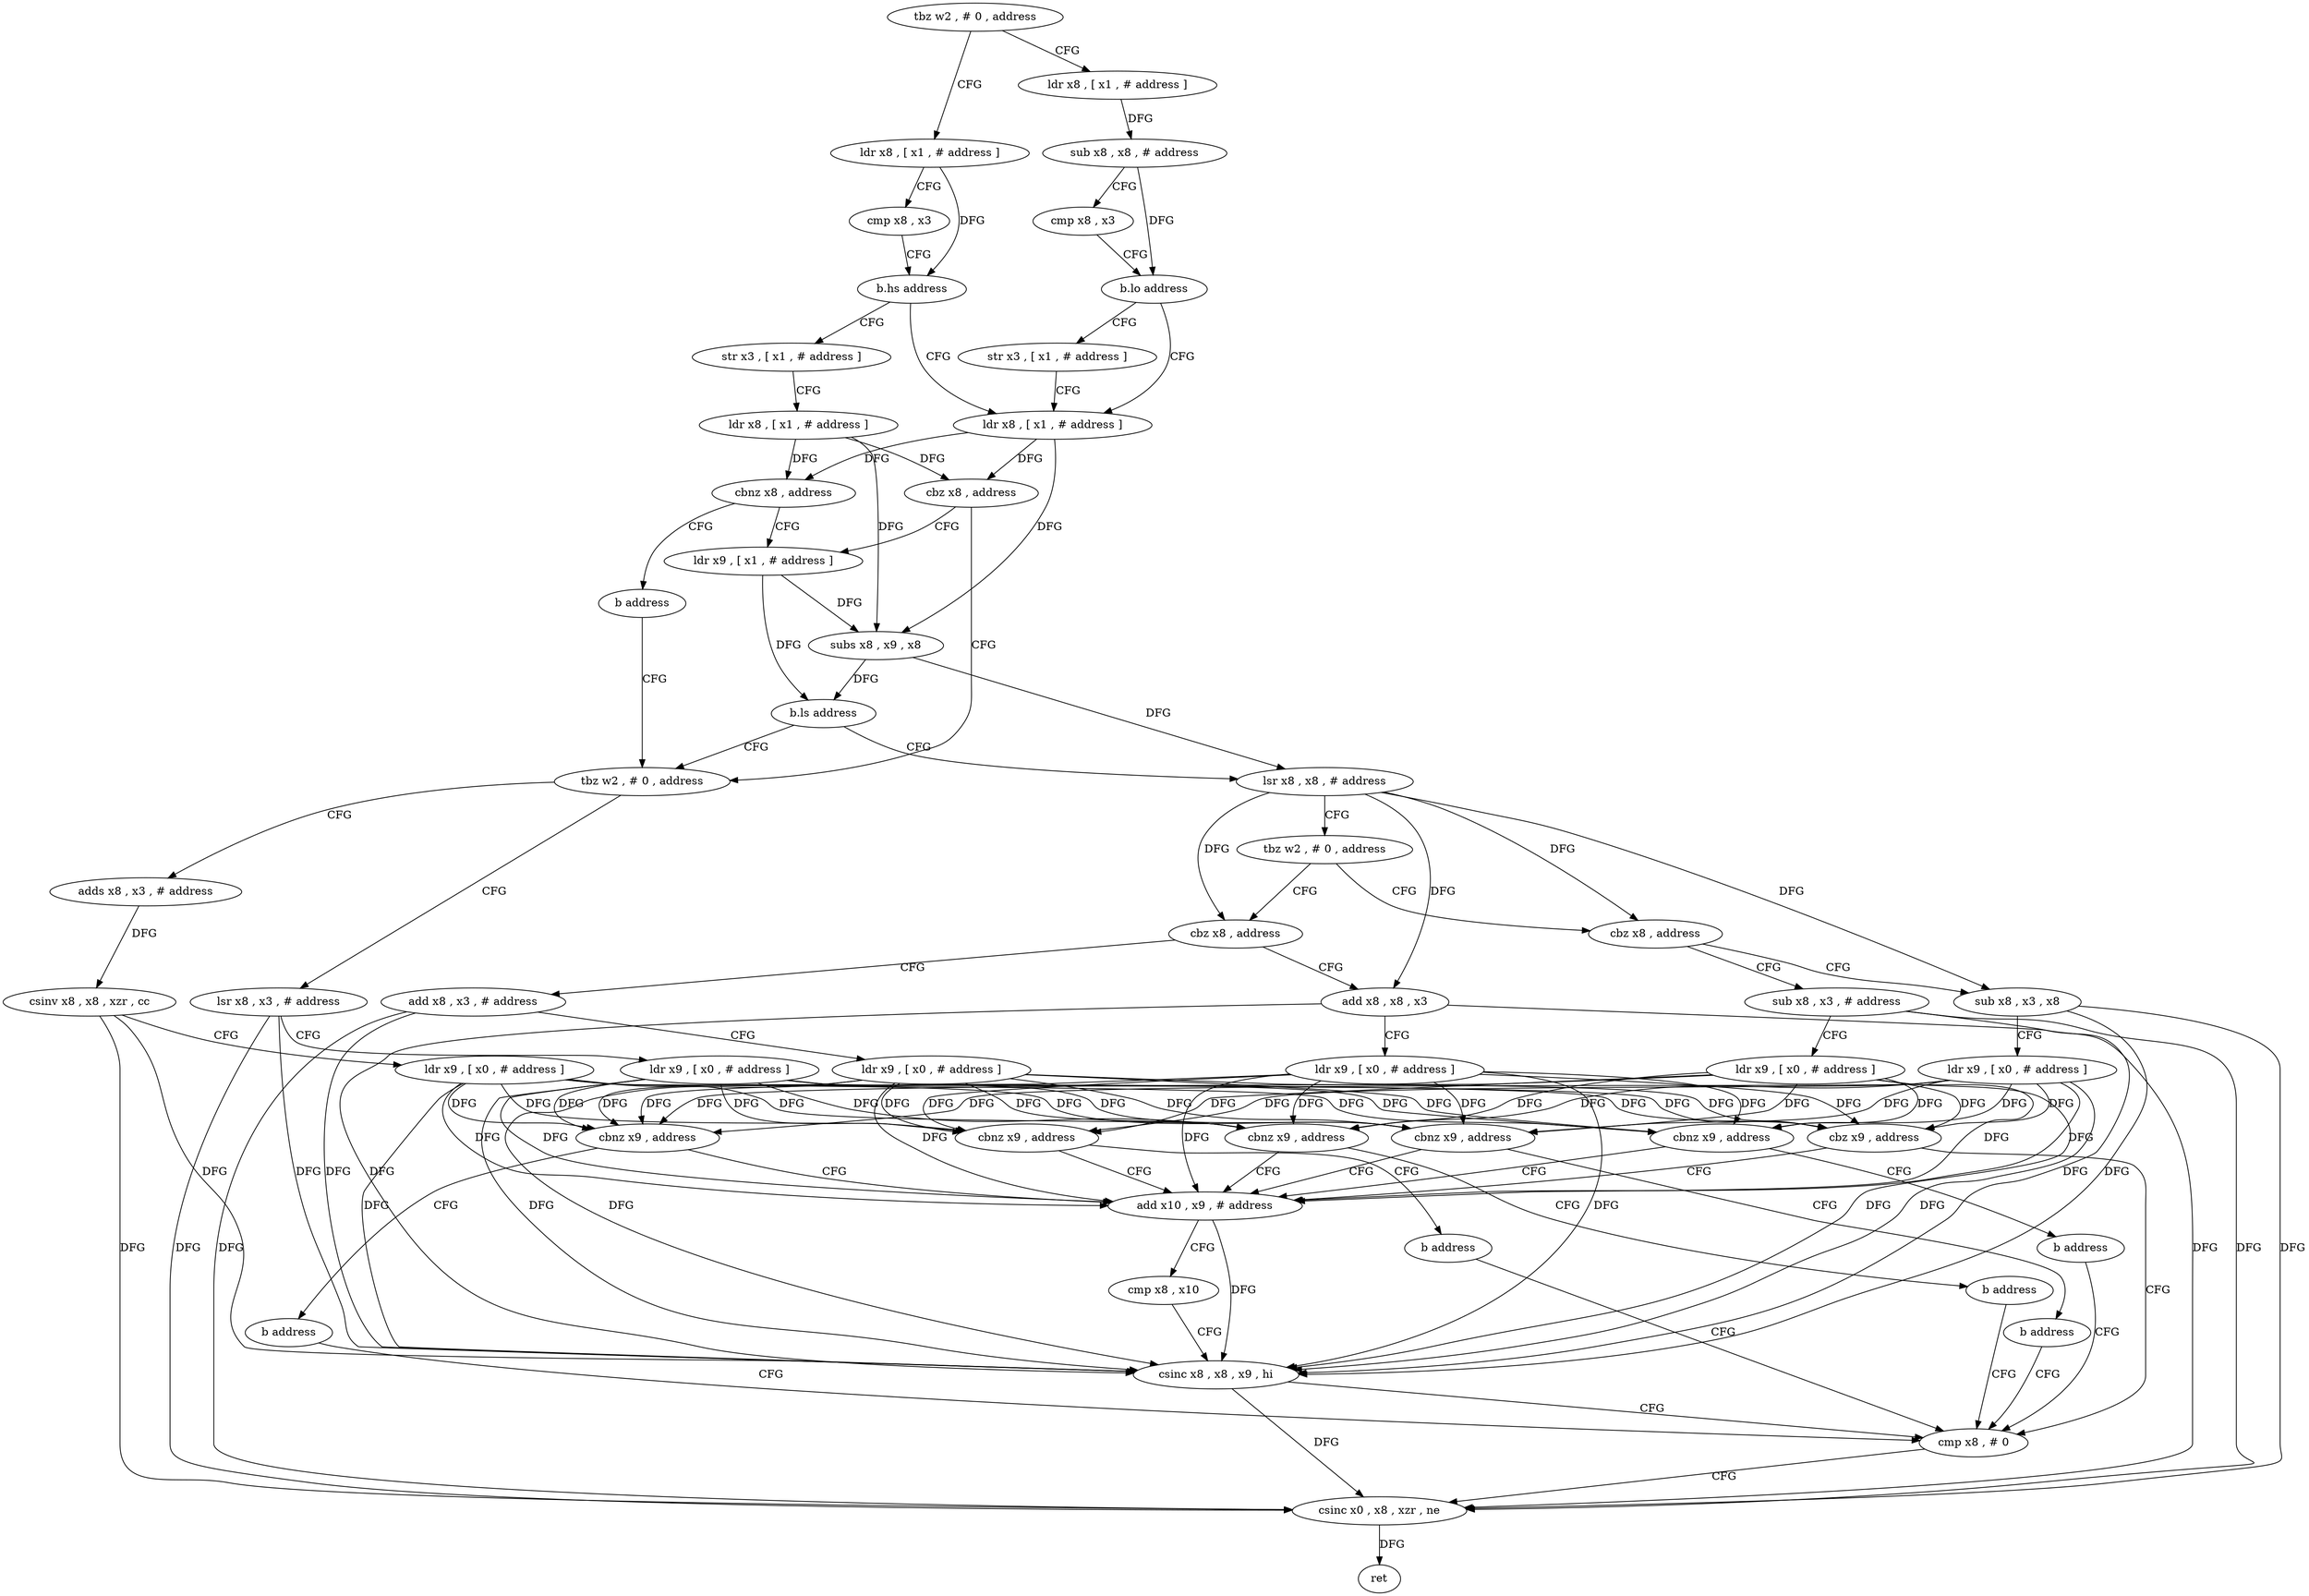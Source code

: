 digraph "func" {
"4257964" [label = "tbz w2 , # 0 , address" ]
"4257996" [label = "ldr x8 , [ x1 , # address ]" ]
"4257968" [label = "ldr x8 , [ x1 , # address ]" ]
"4258000" [label = "sub x8 , x8 , # address" ]
"4258004" [label = "cmp x8 , x3" ]
"4258008" [label = "b.lo address" ]
"4258016" [label = "ldr x8 , [ x1 , # address ]" ]
"4258012" [label = "str x3 , [ x1 , # address ]" ]
"4257972" [label = "cmp x8 , x3" ]
"4257976" [label = "b.hs address" ]
"4257980" [label = "str x3 , [ x1 , # address ]" ]
"4258020" [label = "cbz x8 , address" ]
"4258064" [label = "tbz w2 , # 0 , address" ]
"4258024" [label = "ldr x9 , [ x1 , # address ]" ]
"4257984" [label = "ldr x8 , [ x1 , # address ]" ]
"4257988" [label = "cbnz x8 , address" ]
"4257992" [label = "b address" ]
"4258088" [label = "lsr x8 , x3 , # address" ]
"4258068" [label = "adds x8 , x3 , # address" ]
"4258028" [label = "subs x8 , x9 , x8" ]
"4258032" [label = "b.ls address" ]
"4258036" [label = "lsr x8 , x8 , # address" ]
"4258092" [label = "ldr x9 , [ x0 , # address ]" ]
"4258096" [label = "cbz x9 , address" ]
"4258112" [label = "cmp x8 , # 0" ]
"4258100" [label = "add x10 , x9 , # address" ]
"4258072" [label = "csinv x8 , x8 , xzr , cc" ]
"4258076" [label = "ldr x9 , [ x0 , # address ]" ]
"4258080" [label = "cbnz x9 , address" ]
"4258084" [label = "b address" ]
"4258040" [label = "tbz w2 , # 0 , address" ]
"4258124" [label = "cbz x8 , address" ]
"4258044" [label = "cbz x8 , address" ]
"4258116" [label = "csinc x0 , x8 , xzr , ne" ]
"4258120" [label = "ret" ]
"4258104" [label = "cmp x8 , x10" ]
"4258108" [label = "csinc x8 , x8 , x9 , hi" ]
"4258160" [label = "sub x8 , x3 , # address" ]
"4258128" [label = "sub x8 , x3 , x8" ]
"4258144" [label = "add x8 , x3 , # address" ]
"4258048" [label = "add x8 , x8 , x3" ]
"4258164" [label = "ldr x9 , [ x0 , # address ]" ]
"4258168" [label = "cbnz x9 , address" ]
"4258172" [label = "b address" ]
"4258132" [label = "ldr x9 , [ x0 , # address ]" ]
"4258136" [label = "cbnz x9 , address" ]
"4258140" [label = "b address" ]
"4258148" [label = "ldr x9 , [ x0 , # address ]" ]
"4258152" [label = "cbnz x9 , address" ]
"4258156" [label = "b address" ]
"4258052" [label = "ldr x9 , [ x0 , # address ]" ]
"4258056" [label = "cbnz x9 , address" ]
"4258060" [label = "b address" ]
"4257964" -> "4257996" [ label = "CFG" ]
"4257964" -> "4257968" [ label = "CFG" ]
"4257996" -> "4258000" [ label = "DFG" ]
"4257968" -> "4257972" [ label = "CFG" ]
"4257968" -> "4257976" [ label = "DFG" ]
"4258000" -> "4258004" [ label = "CFG" ]
"4258000" -> "4258008" [ label = "DFG" ]
"4258004" -> "4258008" [ label = "CFG" ]
"4258008" -> "4258016" [ label = "CFG" ]
"4258008" -> "4258012" [ label = "CFG" ]
"4258016" -> "4258020" [ label = "DFG" ]
"4258016" -> "4257988" [ label = "DFG" ]
"4258016" -> "4258028" [ label = "DFG" ]
"4258012" -> "4258016" [ label = "CFG" ]
"4257972" -> "4257976" [ label = "CFG" ]
"4257976" -> "4258016" [ label = "CFG" ]
"4257976" -> "4257980" [ label = "CFG" ]
"4257980" -> "4257984" [ label = "CFG" ]
"4258020" -> "4258064" [ label = "CFG" ]
"4258020" -> "4258024" [ label = "CFG" ]
"4258064" -> "4258088" [ label = "CFG" ]
"4258064" -> "4258068" [ label = "CFG" ]
"4258024" -> "4258028" [ label = "DFG" ]
"4258024" -> "4258032" [ label = "DFG" ]
"4257984" -> "4257988" [ label = "DFG" ]
"4257984" -> "4258020" [ label = "DFG" ]
"4257984" -> "4258028" [ label = "DFG" ]
"4257988" -> "4258024" [ label = "CFG" ]
"4257988" -> "4257992" [ label = "CFG" ]
"4257992" -> "4258064" [ label = "CFG" ]
"4258088" -> "4258092" [ label = "CFG" ]
"4258088" -> "4258116" [ label = "DFG" ]
"4258088" -> "4258108" [ label = "DFG" ]
"4258068" -> "4258072" [ label = "DFG" ]
"4258028" -> "4258032" [ label = "DFG" ]
"4258028" -> "4258036" [ label = "DFG" ]
"4258032" -> "4258064" [ label = "CFG" ]
"4258032" -> "4258036" [ label = "CFG" ]
"4258036" -> "4258040" [ label = "CFG" ]
"4258036" -> "4258124" [ label = "DFG" ]
"4258036" -> "4258044" [ label = "DFG" ]
"4258036" -> "4258128" [ label = "DFG" ]
"4258036" -> "4258048" [ label = "DFG" ]
"4258092" -> "4258096" [ label = "DFG" ]
"4258092" -> "4258100" [ label = "DFG" ]
"4258092" -> "4258108" [ label = "DFG" ]
"4258092" -> "4258080" [ label = "DFG" ]
"4258092" -> "4258168" [ label = "DFG" ]
"4258092" -> "4258136" [ label = "DFG" ]
"4258092" -> "4258152" [ label = "DFG" ]
"4258092" -> "4258056" [ label = "DFG" ]
"4258096" -> "4258112" [ label = "CFG" ]
"4258096" -> "4258100" [ label = "CFG" ]
"4258112" -> "4258116" [ label = "CFG" ]
"4258100" -> "4258104" [ label = "CFG" ]
"4258100" -> "4258108" [ label = "DFG" ]
"4258072" -> "4258076" [ label = "CFG" ]
"4258072" -> "4258116" [ label = "DFG" ]
"4258072" -> "4258108" [ label = "DFG" ]
"4258076" -> "4258080" [ label = "DFG" ]
"4258076" -> "4258096" [ label = "DFG" ]
"4258076" -> "4258100" [ label = "DFG" ]
"4258076" -> "4258108" [ label = "DFG" ]
"4258076" -> "4258168" [ label = "DFG" ]
"4258076" -> "4258136" [ label = "DFG" ]
"4258076" -> "4258152" [ label = "DFG" ]
"4258076" -> "4258056" [ label = "DFG" ]
"4258080" -> "4258100" [ label = "CFG" ]
"4258080" -> "4258084" [ label = "CFG" ]
"4258084" -> "4258112" [ label = "CFG" ]
"4258040" -> "4258124" [ label = "CFG" ]
"4258040" -> "4258044" [ label = "CFG" ]
"4258124" -> "4258160" [ label = "CFG" ]
"4258124" -> "4258128" [ label = "CFG" ]
"4258044" -> "4258144" [ label = "CFG" ]
"4258044" -> "4258048" [ label = "CFG" ]
"4258116" -> "4258120" [ label = "DFG" ]
"4258104" -> "4258108" [ label = "CFG" ]
"4258108" -> "4258112" [ label = "CFG" ]
"4258108" -> "4258116" [ label = "DFG" ]
"4258160" -> "4258164" [ label = "CFG" ]
"4258160" -> "4258116" [ label = "DFG" ]
"4258160" -> "4258108" [ label = "DFG" ]
"4258128" -> "4258132" [ label = "CFG" ]
"4258128" -> "4258116" [ label = "DFG" ]
"4258128" -> "4258108" [ label = "DFG" ]
"4258144" -> "4258148" [ label = "CFG" ]
"4258144" -> "4258116" [ label = "DFG" ]
"4258144" -> "4258108" [ label = "DFG" ]
"4258048" -> "4258052" [ label = "CFG" ]
"4258048" -> "4258116" [ label = "DFG" ]
"4258048" -> "4258108" [ label = "DFG" ]
"4258164" -> "4258168" [ label = "DFG" ]
"4258164" -> "4258096" [ label = "DFG" ]
"4258164" -> "4258100" [ label = "DFG" ]
"4258164" -> "4258108" [ label = "DFG" ]
"4258164" -> "4258080" [ label = "DFG" ]
"4258164" -> "4258136" [ label = "DFG" ]
"4258164" -> "4258152" [ label = "DFG" ]
"4258164" -> "4258056" [ label = "DFG" ]
"4258168" -> "4258100" [ label = "CFG" ]
"4258168" -> "4258172" [ label = "CFG" ]
"4258172" -> "4258112" [ label = "CFG" ]
"4258132" -> "4258136" [ label = "DFG" ]
"4258132" -> "4258096" [ label = "DFG" ]
"4258132" -> "4258100" [ label = "DFG" ]
"4258132" -> "4258108" [ label = "DFG" ]
"4258132" -> "4258080" [ label = "DFG" ]
"4258132" -> "4258168" [ label = "DFG" ]
"4258132" -> "4258152" [ label = "DFG" ]
"4258132" -> "4258056" [ label = "DFG" ]
"4258136" -> "4258100" [ label = "CFG" ]
"4258136" -> "4258140" [ label = "CFG" ]
"4258140" -> "4258112" [ label = "CFG" ]
"4258148" -> "4258152" [ label = "DFG" ]
"4258148" -> "4258096" [ label = "DFG" ]
"4258148" -> "4258100" [ label = "DFG" ]
"4258148" -> "4258108" [ label = "DFG" ]
"4258148" -> "4258080" [ label = "DFG" ]
"4258148" -> "4258168" [ label = "DFG" ]
"4258148" -> "4258136" [ label = "DFG" ]
"4258148" -> "4258056" [ label = "DFG" ]
"4258152" -> "4258100" [ label = "CFG" ]
"4258152" -> "4258156" [ label = "CFG" ]
"4258156" -> "4258112" [ label = "CFG" ]
"4258052" -> "4258056" [ label = "DFG" ]
"4258052" -> "4258096" [ label = "DFG" ]
"4258052" -> "4258100" [ label = "DFG" ]
"4258052" -> "4258108" [ label = "DFG" ]
"4258052" -> "4258080" [ label = "DFG" ]
"4258052" -> "4258168" [ label = "DFG" ]
"4258052" -> "4258136" [ label = "DFG" ]
"4258052" -> "4258152" [ label = "DFG" ]
"4258056" -> "4258100" [ label = "CFG" ]
"4258056" -> "4258060" [ label = "CFG" ]
"4258060" -> "4258112" [ label = "CFG" ]
}
